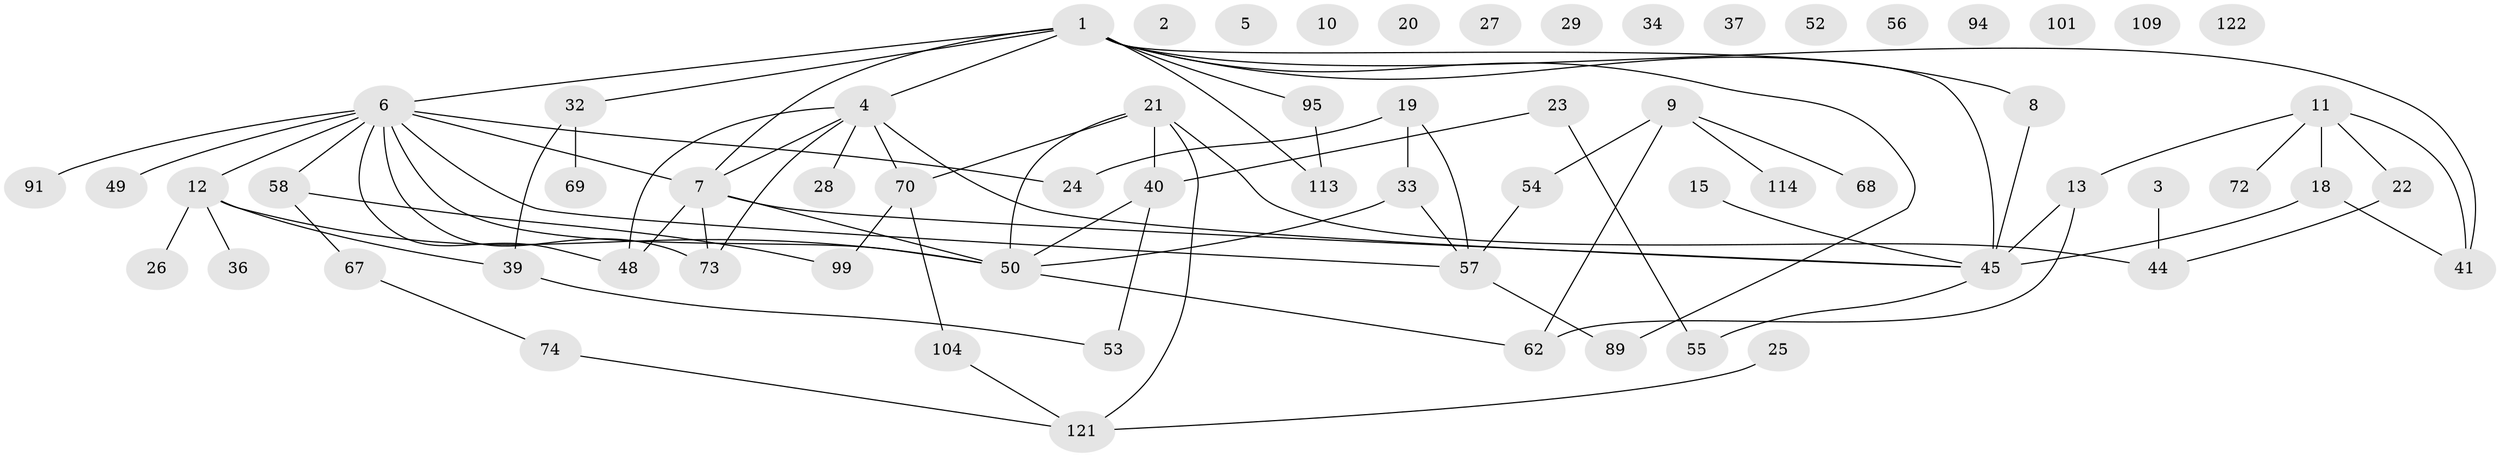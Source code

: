 // original degree distribution, {2: 0.29545454545454547, 0: 0.09848484848484848, 3: 0.1893939393939394, 5: 0.05303030303030303, 4: 0.12878787878787878, 1: 0.21212121212121213, 6: 0.022727272727272728}
// Generated by graph-tools (version 1.1) at 2025/13/03/09/25 04:13:07]
// undirected, 66 vertices, 81 edges
graph export_dot {
graph [start="1"]
  node [color=gray90,style=filled];
  1 [super="+43"];
  2;
  3 [super="+61"];
  4 [super="+119+125"];
  5;
  6 [super="+31+90+92"];
  7 [super="+96+30"];
  8 [super="+102"];
  9 [super="+120"];
  10;
  11 [super="+98"];
  12 [super="+16+17"];
  13 [super="+80+14"];
  15;
  18 [super="+78"];
  19 [super="+83"];
  20;
  21 [super="+64"];
  22 [super="+51"];
  23 [super="+35+71"];
  24;
  25;
  26;
  27;
  28;
  29;
  32 [super="+100+38"];
  33 [super="+42"];
  34;
  36;
  37 [super="+66"];
  39 [super="+112"];
  40 [super="+130"];
  41 [super="+103"];
  44;
  45 [super="+47+76"];
  48 [super="+111"];
  49;
  50 [super="+105+63"];
  52;
  53;
  54 [super="+82"];
  55 [super="+81"];
  56;
  57 [super="+77+79"];
  58 [super="+84+124"];
  62 [super="+129"];
  67 [super="+115"];
  68 [super="+108"];
  69;
  70 [super="+86"];
  72 [super="+127"];
  73 [super="+87"];
  74;
  89;
  91;
  94;
  95;
  99;
  101;
  104;
  109;
  113;
  114;
  121 [super="+128"];
  122;
  1 -- 4 [weight=2];
  1 -- 32;
  1 -- 6 [weight=2];
  1 -- 7;
  1 -- 8;
  1 -- 41;
  1 -- 45;
  1 -- 113;
  1 -- 89;
  1 -- 95;
  3 -- 44;
  4 -- 48;
  4 -- 28;
  4 -- 73;
  4 -- 70;
  4 -- 45;
  4 -- 7;
  6 -- 91;
  6 -- 24;
  6 -- 12 [weight=2];
  6 -- 48;
  6 -- 7;
  6 -- 73;
  6 -- 58;
  6 -- 50;
  6 -- 57;
  6 -- 49;
  7 -- 50;
  7 -- 48;
  7 -- 73;
  7 -- 45;
  8 -- 45;
  9 -- 62;
  9 -- 68;
  9 -- 114;
  9 -- 54;
  11 -- 18;
  11 -- 72;
  11 -- 13;
  11 -- 41;
  11 -- 22;
  12 -- 36;
  12 -- 50;
  12 -- 39;
  12 -- 26;
  13 -- 62;
  13 -- 45;
  15 -- 45;
  18 -- 41;
  18 -- 45;
  19 -- 57;
  19 -- 24;
  19 -- 33;
  21 -- 50;
  21 -- 70;
  21 -- 40;
  21 -- 121;
  21 -- 44;
  22 -- 44;
  23 -- 40;
  23 -- 55;
  25 -- 121;
  32 -- 69;
  32 -- 39;
  33 -- 57;
  33 -- 50;
  39 -- 53;
  40 -- 53;
  40 -- 50;
  45 -- 55;
  50 -- 62;
  54 -- 57;
  57 -- 89;
  58 -- 99;
  58 -- 67;
  67 -- 74;
  70 -- 104;
  70 -- 99;
  74 -- 121;
  95 -- 113;
  104 -- 121;
}
